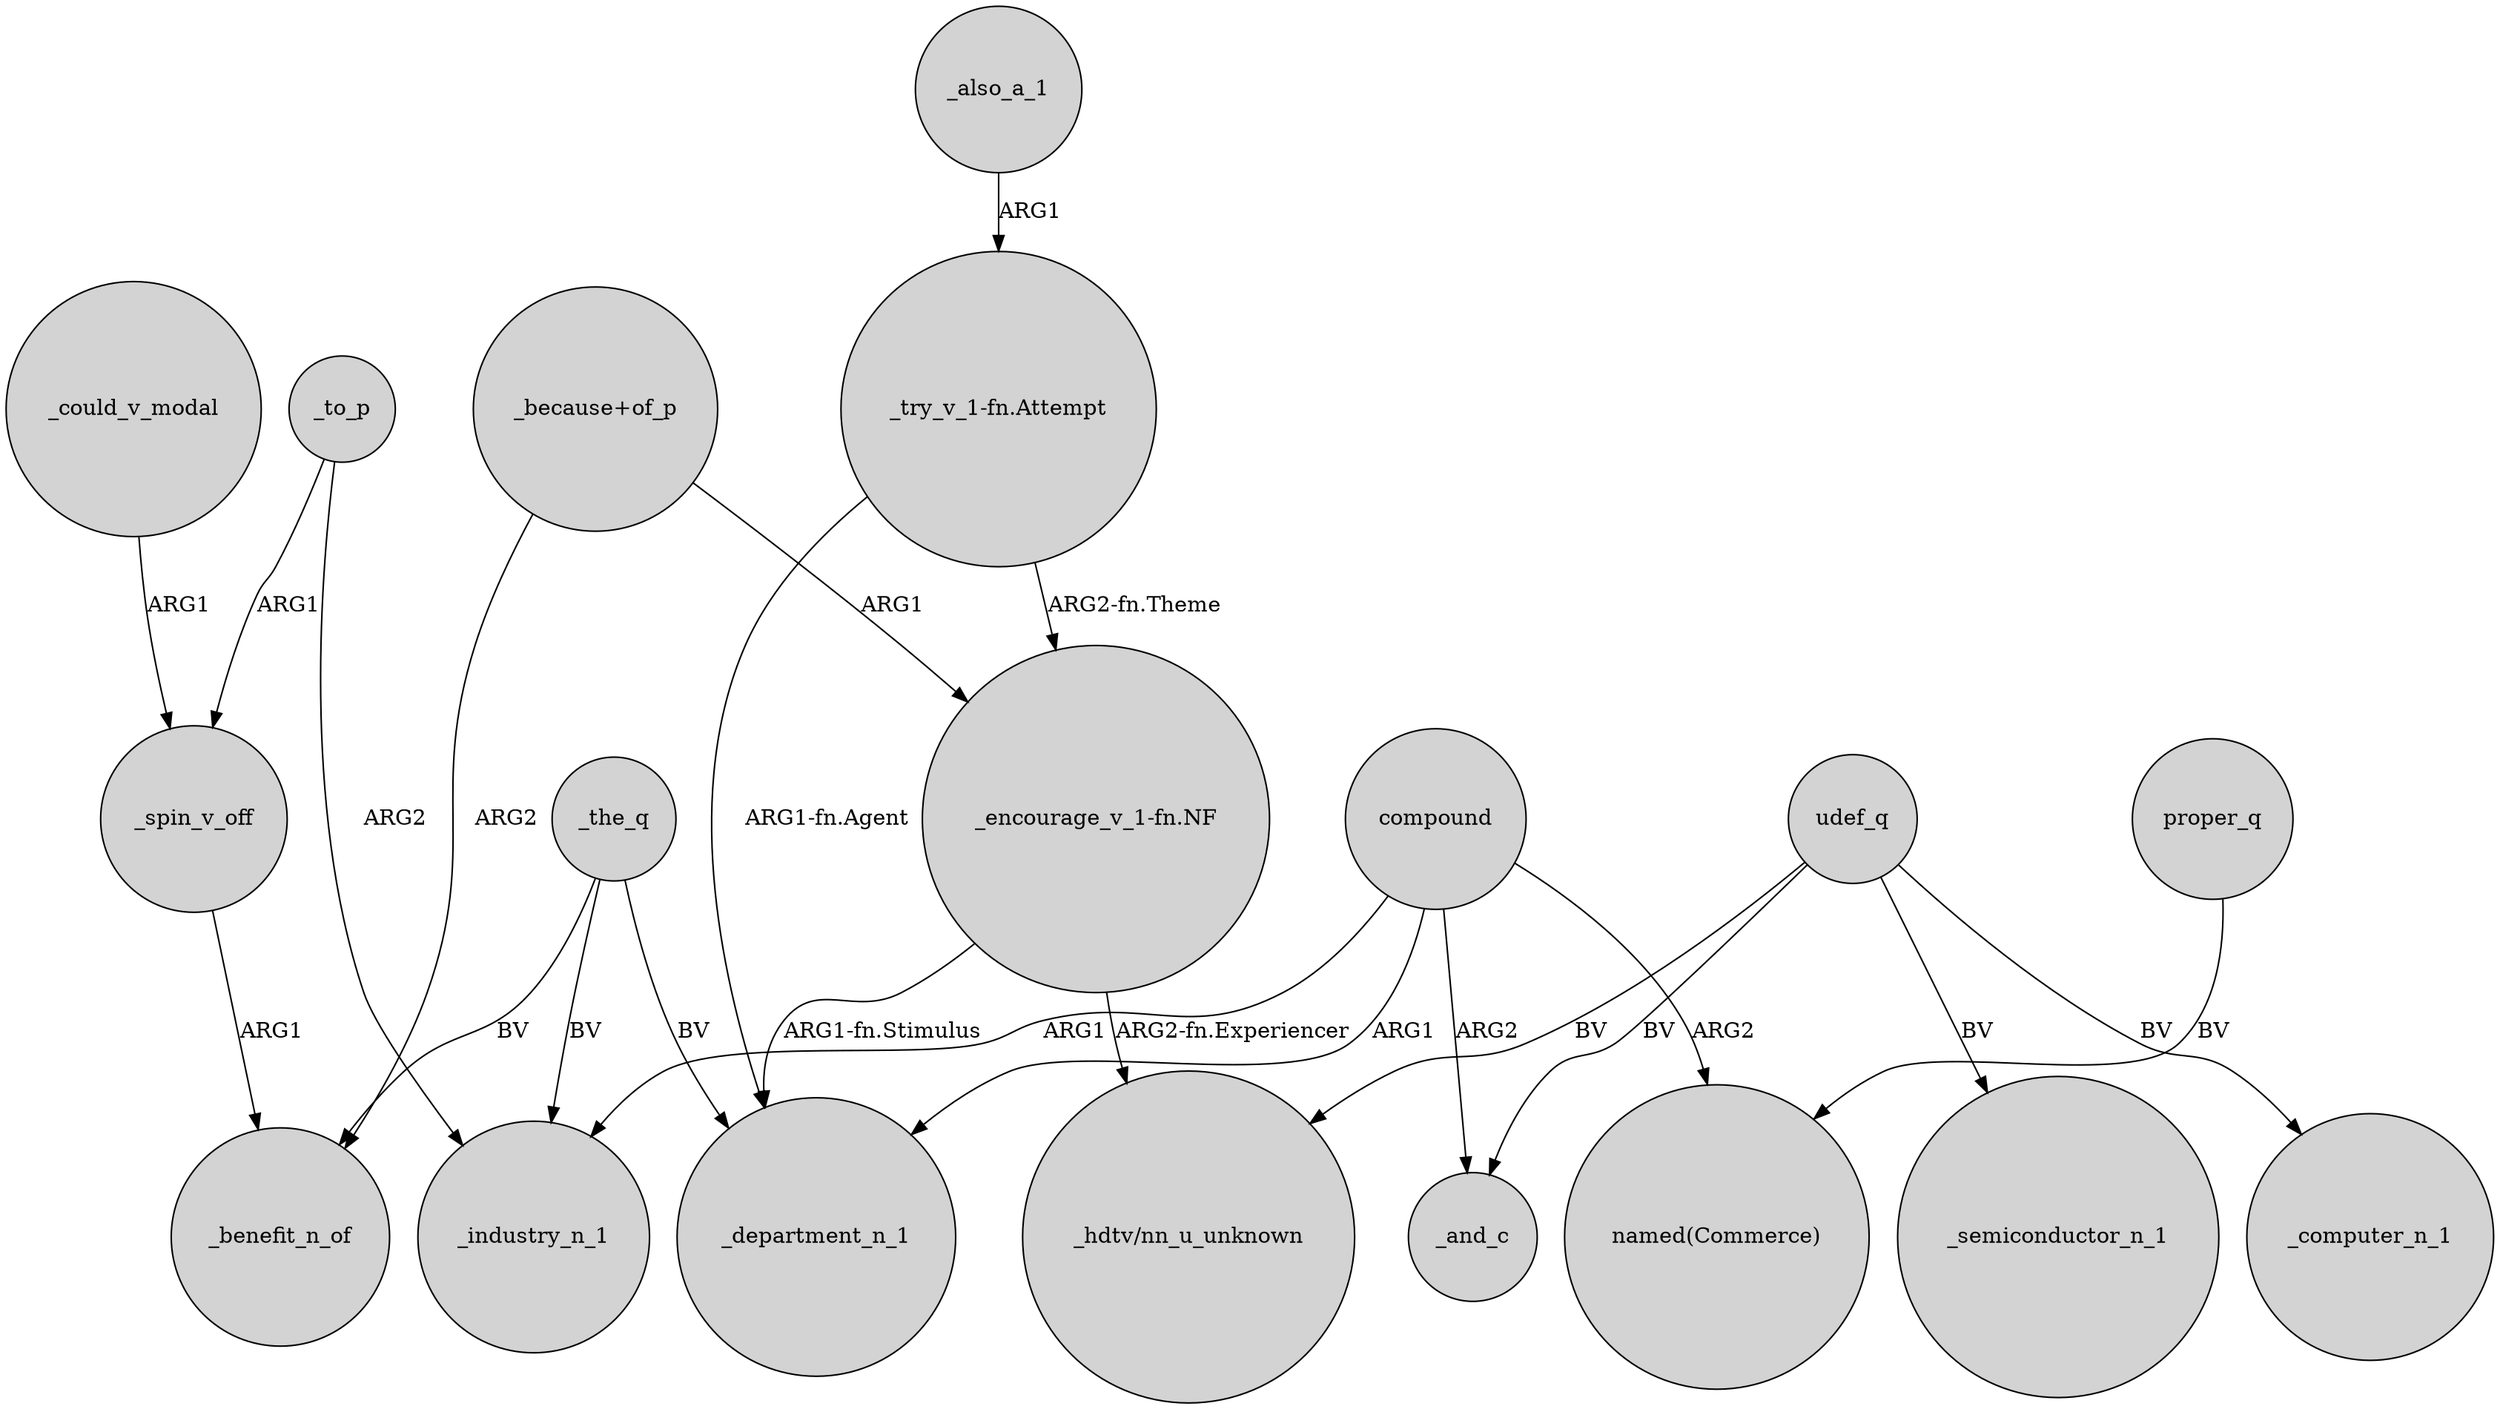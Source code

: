 digraph {
	node [shape=circle style=filled]
	_the_q -> _benefit_n_of [label=BV]
	_to_p -> _spin_v_off [label=ARG1]
	_could_v_modal -> _spin_v_off [label=ARG1]
	"_encourage_v_1-fn.NF" -> _department_n_1 [label="ARG1-fn.Stimulus"]
	compound -> _industry_n_1 [label=ARG1]
	compound -> _department_n_1 [label=ARG1]
	_the_q -> _industry_n_1 [label=BV]
	udef_q -> _computer_n_1 [label=BV]
	_the_q -> _department_n_1 [label=BV]
	"_because+of_p" -> "_encourage_v_1-fn.NF" [label=ARG1]
	udef_q -> "_hdtv/nn_u_unknown" [label=BV]
	_to_p -> _industry_n_1 [label=ARG2]
	compound -> _and_c [label=ARG2]
	"_try_v_1-fn.Attempt" -> "_encourage_v_1-fn.NF" [label="ARG2-fn.Theme"]
	_spin_v_off -> _benefit_n_of [label=ARG1]
	_also_a_1 -> "_try_v_1-fn.Attempt" [label=ARG1]
	udef_q -> _semiconductor_n_1 [label=BV]
	"_because+of_p" -> _benefit_n_of [label=ARG2]
	proper_q -> "named(Commerce)" [label=BV]
	"_try_v_1-fn.Attempt" -> _department_n_1 [label="ARG1-fn.Agent"]
	"_encourage_v_1-fn.NF" -> "_hdtv/nn_u_unknown" [label="ARG2-fn.Experiencer"]
	udef_q -> _and_c [label=BV]
	compound -> "named(Commerce)" [label=ARG2]
}
